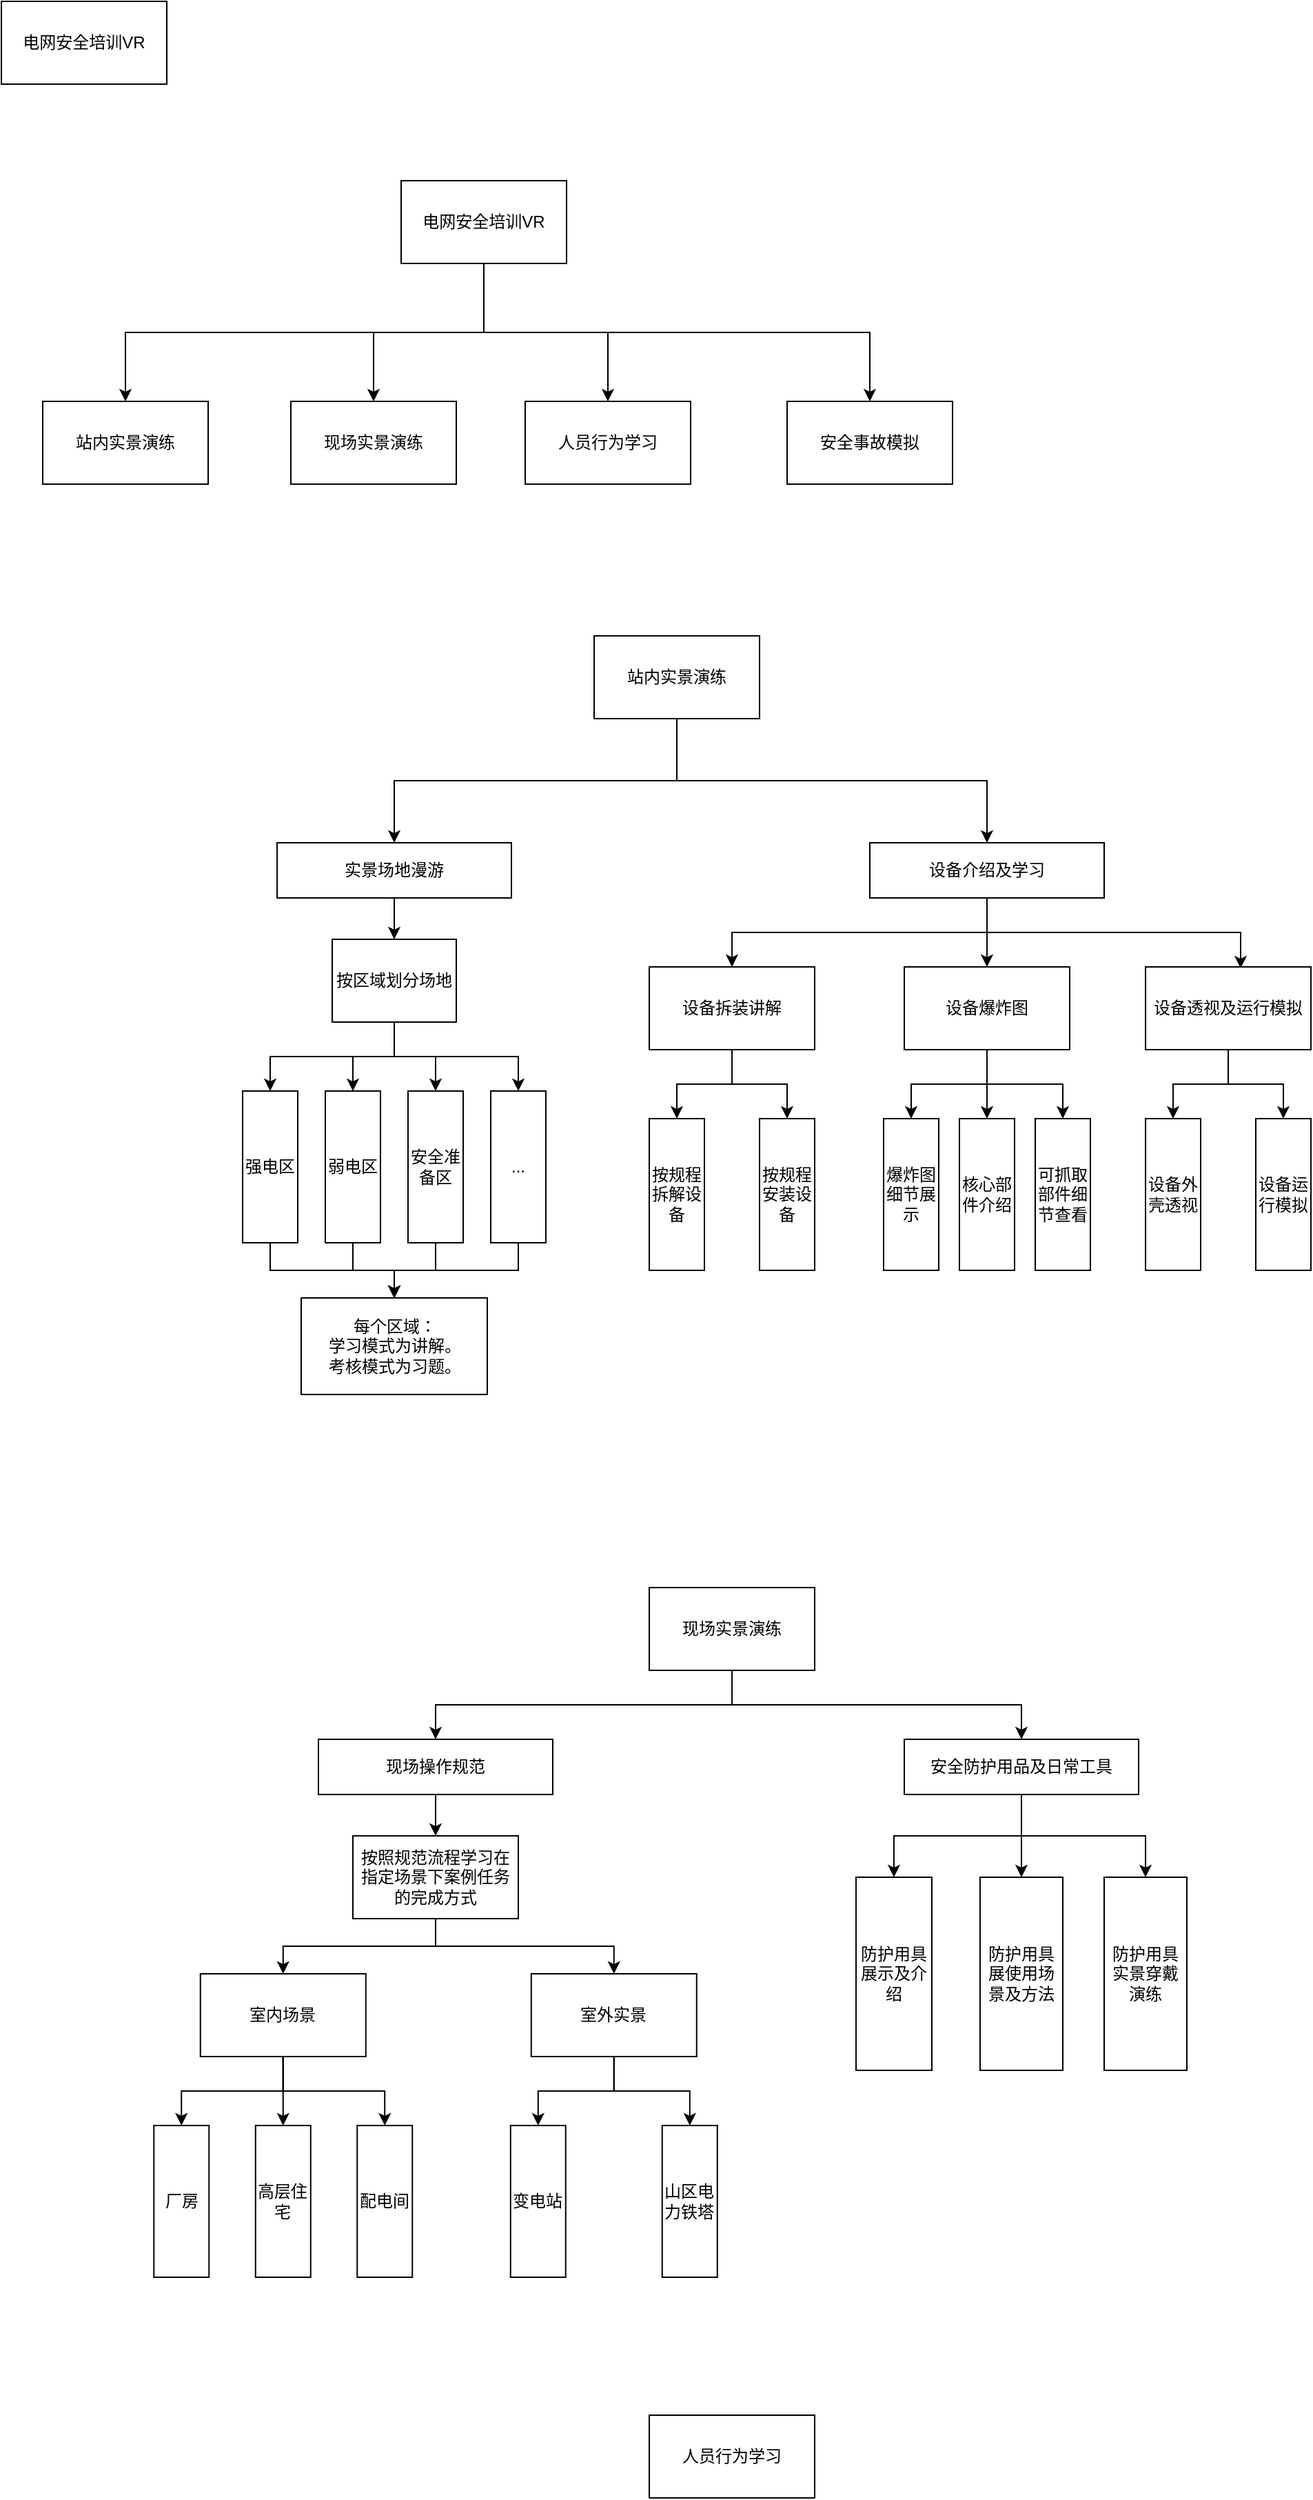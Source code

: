<mxfile version="13.0.9" type="github">
  <diagram id="86CyNWyPQC0UojKd5ZI3" name="Page-1">
    <mxGraphModel dx="1422" dy="761" grid="1" gridSize="10" guides="1" tooltips="1" connect="1" arrows="1" fold="1" page="1" pageScale="1" pageWidth="1500" pageHeight="3000" math="0" shadow="0">
      <root>
        <mxCell id="0" />
        <mxCell id="1" parent="0" />
        <mxCell id="DtHLHoiFknx3RHCEOVzX-1" value="电网安全培训VR" style="rounded=0;whiteSpace=wrap;html=1;" parent="1" vertex="1">
          <mxGeometry x="20" y="20" width="120" height="60" as="geometry" />
        </mxCell>
        <mxCell id="DtHLHoiFknx3RHCEOVzX-8" style="edgeStyle=orthogonalEdgeStyle;rounded=0;orthogonalLoop=1;jettySize=auto;html=1;exitX=0.5;exitY=1;exitDx=0;exitDy=0;entryX=0.5;entryY=0;entryDx=0;entryDy=0;" parent="1" source="DtHLHoiFknx3RHCEOVzX-2" target="DtHLHoiFknx3RHCEOVzX-3" edge="1">
          <mxGeometry relative="1" as="geometry" />
        </mxCell>
        <mxCell id="DtHLHoiFknx3RHCEOVzX-9" style="edgeStyle=orthogonalEdgeStyle;rounded=0;orthogonalLoop=1;jettySize=auto;html=1;exitX=0.5;exitY=1;exitDx=0;exitDy=0;" parent="1" source="DtHLHoiFknx3RHCEOVzX-2" target="DtHLHoiFknx3RHCEOVzX-4" edge="1">
          <mxGeometry relative="1" as="geometry" />
        </mxCell>
        <mxCell id="DtHLHoiFknx3RHCEOVzX-10" style="edgeStyle=orthogonalEdgeStyle;rounded=0;orthogonalLoop=1;jettySize=auto;html=1;exitX=0.5;exitY=1;exitDx=0;exitDy=0;entryX=0.5;entryY=0;entryDx=0;entryDy=0;" parent="1" source="DtHLHoiFknx3RHCEOVzX-2" target="DtHLHoiFknx3RHCEOVzX-5" edge="1">
          <mxGeometry relative="1" as="geometry" />
        </mxCell>
        <mxCell id="DtHLHoiFknx3RHCEOVzX-11" style="edgeStyle=orthogonalEdgeStyle;rounded=0;orthogonalLoop=1;jettySize=auto;html=1;exitX=0.5;exitY=1;exitDx=0;exitDy=0;" parent="1" source="DtHLHoiFknx3RHCEOVzX-2" target="DtHLHoiFknx3RHCEOVzX-6" edge="1">
          <mxGeometry relative="1" as="geometry" />
        </mxCell>
        <mxCell id="DtHLHoiFknx3RHCEOVzX-2" value="电网安全培训VR" style="rounded=0;whiteSpace=wrap;html=1;" parent="1" vertex="1">
          <mxGeometry x="310" y="150" width="120" height="60" as="geometry" />
        </mxCell>
        <mxCell id="DtHLHoiFknx3RHCEOVzX-3" value="站内实景演练" style="rounded=0;whiteSpace=wrap;html=1;" parent="1" vertex="1">
          <mxGeometry x="50" y="310" width="120" height="60" as="geometry" />
        </mxCell>
        <mxCell id="DtHLHoiFknx3RHCEOVzX-4" value="现场实景演练" style="rounded=0;whiteSpace=wrap;html=1;" parent="1" vertex="1">
          <mxGeometry x="230" y="310" width="120" height="60" as="geometry" />
        </mxCell>
        <mxCell id="DtHLHoiFknx3RHCEOVzX-5" value="人员行为学习" style="rounded=0;whiteSpace=wrap;html=1;" parent="1" vertex="1">
          <mxGeometry x="400" y="310" width="120" height="60" as="geometry" />
        </mxCell>
        <mxCell id="DtHLHoiFknx3RHCEOVzX-6" value="安全事故模拟" style="rounded=0;whiteSpace=wrap;html=1;" parent="1" vertex="1">
          <mxGeometry x="590" y="310" width="120" height="60" as="geometry" />
        </mxCell>
        <mxCell id="C6fWhCqGlJqo4vq4Sm0M-2" style="edgeStyle=orthogonalEdgeStyle;rounded=0;orthogonalLoop=1;jettySize=auto;html=1;exitX=0.5;exitY=1;exitDx=0;exitDy=0;entryX=0.5;entryY=0;entryDx=0;entryDy=0;" parent="1" source="DtHLHoiFknx3RHCEOVzX-7" target="C6fWhCqGlJqo4vq4Sm0M-1" edge="1">
          <mxGeometry relative="1" as="geometry" />
        </mxCell>
        <mxCell id="DtHLHoiFknx3RHCEOVzX-7" value="&lt;font style=&quot;font-size: 12px&quot;&gt;实景场地漫游&lt;/font&gt;" style="rounded=0;whiteSpace=wrap;html=1;" parent="1" vertex="1">
          <mxGeometry x="220" y="630" width="170" height="40" as="geometry" />
        </mxCell>
        <mxCell id="ZwAd7_-GpfGee-D3uIRp-5" style="edgeStyle=orthogonalEdgeStyle;rounded=0;orthogonalLoop=1;jettySize=auto;html=1;exitX=0.5;exitY=1;exitDx=0;exitDy=0;entryX=0.5;entryY=0;entryDx=0;entryDy=0;" parent="1" source="DtHLHoiFknx3RHCEOVzX-12" target="DtHLHoiFknx3RHCEOVzX-21" edge="1">
          <mxGeometry relative="1" as="geometry" />
        </mxCell>
        <mxCell id="ZwAd7_-GpfGee-D3uIRp-6" style="edgeStyle=orthogonalEdgeStyle;rounded=0;orthogonalLoop=1;jettySize=auto;html=1;exitX=0.5;exitY=1;exitDx=0;exitDy=0;entryX=0.5;entryY=0;entryDx=0;entryDy=0;" parent="1" source="DtHLHoiFknx3RHCEOVzX-12" target="DtHLHoiFknx3RHCEOVzX-7" edge="1">
          <mxGeometry relative="1" as="geometry" />
        </mxCell>
        <mxCell id="DtHLHoiFknx3RHCEOVzX-12" value="站内实景演练" style="rounded=0;whiteSpace=wrap;html=1;" parent="1" vertex="1">
          <mxGeometry x="450" y="480" width="120" height="60" as="geometry" />
        </mxCell>
        <mxCell id="vh8VERm719rduAOHgRj4-11" style="edgeStyle=orthogonalEdgeStyle;rounded=0;orthogonalLoop=1;jettySize=auto;html=1;exitX=0.5;exitY=1;exitDx=0;exitDy=0;" edge="1" parent="1" source="DtHLHoiFknx3RHCEOVzX-21" target="vh8VERm719rduAOHgRj4-2">
          <mxGeometry relative="1" as="geometry" />
        </mxCell>
        <mxCell id="vh8VERm719rduAOHgRj4-12" style="edgeStyle=orthogonalEdgeStyle;rounded=0;orthogonalLoop=1;jettySize=auto;html=1;exitX=0.5;exitY=1;exitDx=0;exitDy=0;entryX=0.5;entryY=0;entryDx=0;entryDy=0;" edge="1" parent="1" source="DtHLHoiFknx3RHCEOVzX-21" target="vh8VERm719rduAOHgRj4-1">
          <mxGeometry relative="1" as="geometry" />
        </mxCell>
        <mxCell id="vh8VERm719rduAOHgRj4-13" style="edgeStyle=orthogonalEdgeStyle;rounded=0;orthogonalLoop=1;jettySize=auto;html=1;exitX=0.5;exitY=1;exitDx=0;exitDy=0;entryX=0.575;entryY=0.017;entryDx=0;entryDy=0;entryPerimeter=0;" edge="1" parent="1" source="DtHLHoiFknx3RHCEOVzX-21" target="vh8VERm719rduAOHgRj4-3">
          <mxGeometry relative="1" as="geometry" />
        </mxCell>
        <mxCell id="DtHLHoiFknx3RHCEOVzX-21" value="&lt;font style=&quot;font-size: 12px&quot;&gt;设备介绍及学习&lt;/font&gt;" style="rounded=0;whiteSpace=wrap;html=1;" parent="1" vertex="1">
          <mxGeometry x="650" y="630" width="170" height="40" as="geometry" />
        </mxCell>
        <mxCell id="vh8VERm719rduAOHgRj4-48" style="edgeStyle=orthogonalEdgeStyle;rounded=0;orthogonalLoop=1;jettySize=auto;html=1;exitX=0.5;exitY=1;exitDx=0;exitDy=0;entryX=0.5;entryY=0;entryDx=0;entryDy=0;" edge="1" parent="1" source="DtHLHoiFknx3RHCEOVzX-29" target="vh8VERm719rduAOHgRj4-28">
          <mxGeometry relative="1" as="geometry" />
        </mxCell>
        <mxCell id="DtHLHoiFknx3RHCEOVzX-29" value="&lt;font style=&quot;font-size: 12px&quot;&gt;现场操作规范&lt;/font&gt;" style="rounded=0;whiteSpace=wrap;html=1;" parent="1" vertex="1">
          <mxGeometry x="250" y="1280" width="170" height="40" as="geometry" />
        </mxCell>
        <mxCell id="vh8VERm719rduAOHgRj4-44" style="edgeStyle=orthogonalEdgeStyle;rounded=0;orthogonalLoop=1;jettySize=auto;html=1;exitX=0.5;exitY=1;exitDx=0;exitDy=0;entryX=0.5;entryY=0;entryDx=0;entryDy=0;" edge="1" parent="1" source="DtHLHoiFknx3RHCEOVzX-32" target="DtHLHoiFknx3RHCEOVzX-37">
          <mxGeometry relative="1" as="geometry" />
        </mxCell>
        <mxCell id="vh8VERm719rduAOHgRj4-46" style="edgeStyle=orthogonalEdgeStyle;rounded=0;orthogonalLoop=1;jettySize=auto;html=1;exitX=0.5;exitY=1;exitDx=0;exitDy=0;" edge="1" parent="1" source="DtHLHoiFknx3RHCEOVzX-32" target="DtHLHoiFknx3RHCEOVzX-29">
          <mxGeometry relative="1" as="geometry" />
        </mxCell>
        <mxCell id="DtHLHoiFknx3RHCEOVzX-32" value="现场实景演练" style="rounded=0;whiteSpace=wrap;html=1;" parent="1" vertex="1">
          <mxGeometry x="490" y="1170" width="120" height="60" as="geometry" />
        </mxCell>
        <mxCell id="vh8VERm719rduAOHgRj4-40" style="edgeStyle=orthogonalEdgeStyle;rounded=0;orthogonalLoop=1;jettySize=auto;html=1;exitX=0.5;exitY=1;exitDx=0;exitDy=0;entryX=0.5;entryY=0;entryDx=0;entryDy=0;" edge="1" parent="1" source="DtHLHoiFknx3RHCEOVzX-37" target="vh8VERm719rduAOHgRj4-37">
          <mxGeometry relative="1" as="geometry" />
        </mxCell>
        <mxCell id="vh8VERm719rduAOHgRj4-41" style="edgeStyle=orthogonalEdgeStyle;rounded=0;orthogonalLoop=1;jettySize=auto;html=1;exitX=0.5;exitY=1;exitDx=0;exitDy=0;entryX=0.5;entryY=0;entryDx=0;entryDy=0;" edge="1" parent="1" source="DtHLHoiFknx3RHCEOVzX-37" target="vh8VERm719rduAOHgRj4-38">
          <mxGeometry relative="1" as="geometry" />
        </mxCell>
        <mxCell id="vh8VERm719rduAOHgRj4-42" style="edgeStyle=orthogonalEdgeStyle;rounded=0;orthogonalLoop=1;jettySize=auto;html=1;exitX=0.5;exitY=1;exitDx=0;exitDy=0;entryX=0.5;entryY=0;entryDx=0;entryDy=0;" edge="1" parent="1" source="DtHLHoiFknx3RHCEOVzX-37" target="vh8VERm719rduAOHgRj4-39">
          <mxGeometry relative="1" as="geometry" />
        </mxCell>
        <mxCell id="DtHLHoiFknx3RHCEOVzX-37" value="&lt;font face=&quot;宋体&quot;&gt;安全防护用品及日常工具&lt;/font&gt;" style="rounded=0;whiteSpace=wrap;html=1;" parent="1" vertex="1">
          <mxGeometry x="675" y="1280" width="170" height="40" as="geometry" />
        </mxCell>
        <mxCell id="C6fWhCqGlJqo4vq4Sm0M-8" style="edgeStyle=orthogonalEdgeStyle;rounded=0;orthogonalLoop=1;jettySize=auto;html=1;exitX=0.5;exitY=1;exitDx=0;exitDy=0;entryX=0.5;entryY=0;entryDx=0;entryDy=0;" parent="1" source="C6fWhCqGlJqo4vq4Sm0M-1" target="C6fWhCqGlJqo4vq4Sm0M-4" edge="1">
          <mxGeometry relative="1" as="geometry" />
        </mxCell>
        <mxCell id="C6fWhCqGlJqo4vq4Sm0M-9" style="edgeStyle=orthogonalEdgeStyle;rounded=0;orthogonalLoop=1;jettySize=auto;html=1;exitX=0.5;exitY=1;exitDx=0;exitDy=0;entryX=0.5;entryY=0;entryDx=0;entryDy=0;" parent="1" source="C6fWhCqGlJqo4vq4Sm0M-1" target="C6fWhCqGlJqo4vq4Sm0M-5" edge="1">
          <mxGeometry relative="1" as="geometry" />
        </mxCell>
        <mxCell id="C6fWhCqGlJqo4vq4Sm0M-10" style="edgeStyle=orthogonalEdgeStyle;rounded=0;orthogonalLoop=1;jettySize=auto;html=1;exitX=0.5;exitY=1;exitDx=0;exitDy=0;entryX=0.5;entryY=0;entryDx=0;entryDy=0;" parent="1" source="C6fWhCqGlJqo4vq4Sm0M-1" target="C6fWhCqGlJqo4vq4Sm0M-3" edge="1">
          <mxGeometry relative="1" as="geometry" />
        </mxCell>
        <mxCell id="C6fWhCqGlJqo4vq4Sm0M-11" style="edgeStyle=orthogonalEdgeStyle;rounded=0;orthogonalLoop=1;jettySize=auto;html=1;exitX=0.5;exitY=1;exitDx=0;exitDy=0;entryX=0.5;entryY=0;entryDx=0;entryDy=0;" parent="1" source="C6fWhCqGlJqo4vq4Sm0M-1" target="C6fWhCqGlJqo4vq4Sm0M-6" edge="1">
          <mxGeometry relative="1" as="geometry" />
        </mxCell>
        <mxCell id="C6fWhCqGlJqo4vq4Sm0M-1" value="按区域划分场地" style="rounded=0;whiteSpace=wrap;html=1;" parent="1" vertex="1">
          <mxGeometry x="260" y="700" width="90" height="60" as="geometry" />
        </mxCell>
        <mxCell id="C6fWhCqGlJqo4vq4Sm0M-18" style="edgeStyle=orthogonalEdgeStyle;rounded=0;orthogonalLoop=1;jettySize=auto;html=1;exitX=0.5;exitY=1;exitDx=0;exitDy=0;entryX=0.5;entryY=0;entryDx=0;entryDy=0;" parent="1" source="C6fWhCqGlJqo4vq4Sm0M-3" target="C6fWhCqGlJqo4vq4Sm0M-12" edge="1">
          <mxGeometry relative="1" as="geometry" />
        </mxCell>
        <mxCell id="C6fWhCqGlJqo4vq4Sm0M-3" value="安全准备区" style="rounded=0;whiteSpace=wrap;html=1;" parent="1" vertex="1">
          <mxGeometry x="315" y="810" width="40" height="110" as="geometry" />
        </mxCell>
        <mxCell id="C6fWhCqGlJqo4vq4Sm0M-16" style="edgeStyle=orthogonalEdgeStyle;rounded=0;orthogonalLoop=1;jettySize=auto;html=1;exitX=0.5;exitY=1;exitDx=0;exitDy=0;" parent="1" source="C6fWhCqGlJqo4vq4Sm0M-4" target="C6fWhCqGlJqo4vq4Sm0M-12" edge="1">
          <mxGeometry relative="1" as="geometry" />
        </mxCell>
        <mxCell id="C6fWhCqGlJqo4vq4Sm0M-4" value="强电区" style="rounded=0;whiteSpace=wrap;html=1;" parent="1" vertex="1">
          <mxGeometry x="195" y="810" width="40" height="110" as="geometry" />
        </mxCell>
        <mxCell id="C6fWhCqGlJqo4vq4Sm0M-17" style="edgeStyle=orthogonalEdgeStyle;rounded=0;orthogonalLoop=1;jettySize=auto;html=1;exitX=0.5;exitY=1;exitDx=0;exitDy=0;entryX=0.5;entryY=0;entryDx=0;entryDy=0;" parent="1" source="C6fWhCqGlJqo4vq4Sm0M-5" target="C6fWhCqGlJqo4vq4Sm0M-12" edge="1">
          <mxGeometry relative="1" as="geometry" />
        </mxCell>
        <mxCell id="C6fWhCqGlJqo4vq4Sm0M-5" value="弱电区" style="rounded=0;whiteSpace=wrap;html=1;" parent="1" vertex="1">
          <mxGeometry x="255" y="810" width="40" height="110" as="geometry" />
        </mxCell>
        <mxCell id="C6fWhCqGlJqo4vq4Sm0M-19" style="edgeStyle=orthogonalEdgeStyle;rounded=0;orthogonalLoop=1;jettySize=auto;html=1;exitX=0.5;exitY=1;exitDx=0;exitDy=0;entryX=0.5;entryY=0;entryDx=0;entryDy=0;" parent="1" source="C6fWhCqGlJqo4vq4Sm0M-6" target="C6fWhCqGlJqo4vq4Sm0M-12" edge="1">
          <mxGeometry relative="1" as="geometry" />
        </mxCell>
        <mxCell id="C6fWhCqGlJqo4vq4Sm0M-6" value="..." style="rounded=0;whiteSpace=wrap;html=1;" parent="1" vertex="1">
          <mxGeometry x="375" y="810" width="40" height="110" as="geometry" />
        </mxCell>
        <mxCell id="C6fWhCqGlJqo4vq4Sm0M-12" value="每个区域：&lt;br&gt;学习模式为讲解。&lt;br&gt;考核模式为习题。" style="rounded=0;whiteSpace=wrap;html=1;" parent="1" vertex="1">
          <mxGeometry x="237.5" y="960" width="135" height="70" as="geometry" />
        </mxCell>
        <mxCell id="vh8VERm719rduAOHgRj4-16" style="edgeStyle=orthogonalEdgeStyle;rounded=0;orthogonalLoop=1;jettySize=auto;html=1;exitX=0.5;exitY=1;exitDx=0;exitDy=0;entryX=0.5;entryY=0;entryDx=0;entryDy=0;" edge="1" parent="1" source="vh8VERm719rduAOHgRj4-1" target="vh8VERm719rduAOHgRj4-4">
          <mxGeometry relative="1" as="geometry" />
        </mxCell>
        <mxCell id="vh8VERm719rduAOHgRj4-17" style="edgeStyle=orthogonalEdgeStyle;rounded=0;orthogonalLoop=1;jettySize=auto;html=1;exitX=0.5;exitY=1;exitDx=0;exitDy=0;entryX=0.5;entryY=0;entryDx=0;entryDy=0;" edge="1" parent="1" source="vh8VERm719rduAOHgRj4-1" target="vh8VERm719rduAOHgRj4-5">
          <mxGeometry relative="1" as="geometry" />
        </mxCell>
        <mxCell id="vh8VERm719rduAOHgRj4-18" style="edgeStyle=orthogonalEdgeStyle;rounded=0;orthogonalLoop=1;jettySize=auto;html=1;exitX=0.5;exitY=1;exitDx=0;exitDy=0;entryX=0.5;entryY=0;entryDx=0;entryDy=0;" edge="1" parent="1" source="vh8VERm719rduAOHgRj4-1" target="vh8VERm719rduAOHgRj4-6">
          <mxGeometry relative="1" as="geometry" />
        </mxCell>
        <mxCell id="vh8VERm719rduAOHgRj4-1" value="设备爆炸图" style="rounded=0;whiteSpace=wrap;html=1;" vertex="1" parent="1">
          <mxGeometry x="675" y="720" width="120" height="60" as="geometry" />
        </mxCell>
        <mxCell id="vh8VERm719rduAOHgRj4-14" style="edgeStyle=orthogonalEdgeStyle;rounded=0;orthogonalLoop=1;jettySize=auto;html=1;exitX=0.5;exitY=1;exitDx=0;exitDy=0;entryX=0.5;entryY=0;entryDx=0;entryDy=0;" edge="1" parent="1" source="vh8VERm719rduAOHgRj4-2" target="vh8VERm719rduAOHgRj4-7">
          <mxGeometry relative="1" as="geometry" />
        </mxCell>
        <mxCell id="vh8VERm719rduAOHgRj4-15" style="edgeStyle=orthogonalEdgeStyle;rounded=0;orthogonalLoop=1;jettySize=auto;html=1;exitX=0.5;exitY=1;exitDx=0;exitDy=0;entryX=0.5;entryY=0;entryDx=0;entryDy=0;" edge="1" parent="1" source="vh8VERm719rduAOHgRj4-2" target="vh8VERm719rduAOHgRj4-8">
          <mxGeometry relative="1" as="geometry" />
        </mxCell>
        <mxCell id="vh8VERm719rduAOHgRj4-2" value="设备拆装讲解" style="rounded=0;whiteSpace=wrap;html=1;" vertex="1" parent="1">
          <mxGeometry x="490" y="720" width="120" height="60" as="geometry" />
        </mxCell>
        <mxCell id="vh8VERm719rduAOHgRj4-19" style="edgeStyle=orthogonalEdgeStyle;rounded=0;orthogonalLoop=1;jettySize=auto;html=1;exitX=0.5;exitY=1;exitDx=0;exitDy=0;entryX=0.5;entryY=0;entryDx=0;entryDy=0;" edge="1" parent="1" source="vh8VERm719rduAOHgRj4-3" target="vh8VERm719rduAOHgRj4-9">
          <mxGeometry relative="1" as="geometry" />
        </mxCell>
        <mxCell id="vh8VERm719rduAOHgRj4-20" style="edgeStyle=orthogonalEdgeStyle;rounded=0;orthogonalLoop=1;jettySize=auto;html=1;exitX=0.5;exitY=1;exitDx=0;exitDy=0;entryX=0.5;entryY=0;entryDx=0;entryDy=0;" edge="1" parent="1" source="vh8VERm719rduAOHgRj4-3" target="vh8VERm719rduAOHgRj4-10">
          <mxGeometry relative="1" as="geometry" />
        </mxCell>
        <mxCell id="vh8VERm719rduAOHgRj4-3" value="设备透视及运行模拟" style="rounded=0;whiteSpace=wrap;html=1;" vertex="1" parent="1">
          <mxGeometry x="850" y="720" width="120" height="60" as="geometry" />
        </mxCell>
        <mxCell id="vh8VERm719rduAOHgRj4-4" value="爆炸图细节展示" style="rounded=0;whiteSpace=wrap;html=1;" vertex="1" parent="1">
          <mxGeometry x="660" y="830" width="40" height="110" as="geometry" />
        </mxCell>
        <mxCell id="vh8VERm719rduAOHgRj4-5" value="核心部件介绍" style="rounded=0;whiteSpace=wrap;html=1;" vertex="1" parent="1">
          <mxGeometry x="715" y="830" width="40" height="110" as="geometry" />
        </mxCell>
        <mxCell id="vh8VERm719rduAOHgRj4-6" value="可抓取部件细节查看" style="rounded=0;whiteSpace=wrap;html=1;" vertex="1" parent="1">
          <mxGeometry x="770" y="830" width="40" height="110" as="geometry" />
        </mxCell>
        <mxCell id="vh8VERm719rduAOHgRj4-7" value="按规程拆解设备" style="rounded=0;whiteSpace=wrap;html=1;" vertex="1" parent="1">
          <mxGeometry x="490" y="830" width="40" height="110" as="geometry" />
        </mxCell>
        <mxCell id="vh8VERm719rduAOHgRj4-8" value="按规程安装设备" style="rounded=0;whiteSpace=wrap;html=1;" vertex="1" parent="1">
          <mxGeometry x="570" y="830" width="40" height="110" as="geometry" />
        </mxCell>
        <mxCell id="vh8VERm719rduAOHgRj4-9" value="设备外壳透视" style="rounded=0;whiteSpace=wrap;html=1;" vertex="1" parent="1">
          <mxGeometry x="850" y="830" width="40" height="110" as="geometry" />
        </mxCell>
        <mxCell id="vh8VERm719rduAOHgRj4-10" value="设备运行模拟" style="rounded=0;whiteSpace=wrap;html=1;" vertex="1" parent="1">
          <mxGeometry x="930" y="830" width="40" height="110" as="geometry" />
        </mxCell>
        <mxCell id="vh8VERm719rduAOHgRj4-32" style="edgeStyle=orthogonalEdgeStyle;rounded=0;orthogonalLoop=1;jettySize=auto;html=1;exitX=0.5;exitY=1;exitDx=0;exitDy=0;entryX=0.5;entryY=0;entryDx=0;entryDy=0;" edge="1" parent="1" source="vh8VERm719rduAOHgRj4-21" target="vh8VERm719rduAOHgRj4-25">
          <mxGeometry relative="1" as="geometry" />
        </mxCell>
        <mxCell id="vh8VERm719rduAOHgRj4-33" style="edgeStyle=orthogonalEdgeStyle;rounded=0;orthogonalLoop=1;jettySize=auto;html=1;exitX=0.5;exitY=1;exitDx=0;exitDy=0;entryX=0.5;entryY=0;entryDx=0;entryDy=0;" edge="1" parent="1" source="vh8VERm719rduAOHgRj4-21" target="vh8VERm719rduAOHgRj4-26">
          <mxGeometry relative="1" as="geometry" />
        </mxCell>
        <mxCell id="vh8VERm719rduAOHgRj4-34" style="edgeStyle=orthogonalEdgeStyle;rounded=0;orthogonalLoop=1;jettySize=auto;html=1;exitX=0.5;exitY=1;exitDx=0;exitDy=0;entryX=0.5;entryY=0;entryDx=0;entryDy=0;" edge="1" parent="1" source="vh8VERm719rduAOHgRj4-21" target="vh8VERm719rduAOHgRj4-27">
          <mxGeometry relative="1" as="geometry" />
        </mxCell>
        <mxCell id="vh8VERm719rduAOHgRj4-21" value="室内场景" style="rounded=0;whiteSpace=wrap;html=1;" vertex="1" parent="1">
          <mxGeometry x="164.38" y="1450" width="120" height="60" as="geometry" />
        </mxCell>
        <mxCell id="vh8VERm719rduAOHgRj4-35" style="edgeStyle=orthogonalEdgeStyle;rounded=0;orthogonalLoop=1;jettySize=auto;html=1;exitX=0.5;exitY=1;exitDx=0;exitDy=0;entryX=0.5;entryY=0;entryDx=0;entryDy=0;" edge="1" parent="1" source="vh8VERm719rduAOHgRj4-22" target="vh8VERm719rduAOHgRj4-23">
          <mxGeometry relative="1" as="geometry" />
        </mxCell>
        <mxCell id="vh8VERm719rduAOHgRj4-36" style="edgeStyle=orthogonalEdgeStyle;rounded=0;orthogonalLoop=1;jettySize=auto;html=1;exitX=0.5;exitY=1;exitDx=0;exitDy=0;" edge="1" parent="1" source="vh8VERm719rduAOHgRj4-22" target="vh8VERm719rduAOHgRj4-24">
          <mxGeometry relative="1" as="geometry" />
        </mxCell>
        <mxCell id="vh8VERm719rduAOHgRj4-22" value="室外实景" style="rounded=0;whiteSpace=wrap;html=1;" vertex="1" parent="1">
          <mxGeometry x="404.38" y="1450" width="120" height="60" as="geometry" />
        </mxCell>
        <mxCell id="vh8VERm719rduAOHgRj4-23" value="变电站" style="rounded=0;whiteSpace=wrap;html=1;" vertex="1" parent="1">
          <mxGeometry x="389.38" y="1560" width="40" height="110" as="geometry" />
        </mxCell>
        <mxCell id="vh8VERm719rduAOHgRj4-24" value="山区电力铁塔" style="rounded=0;whiteSpace=wrap;html=1;" vertex="1" parent="1">
          <mxGeometry x="499.38" y="1560" width="40" height="110" as="geometry" />
        </mxCell>
        <mxCell id="vh8VERm719rduAOHgRj4-25" value="厂房" style="rounded=0;whiteSpace=wrap;html=1;" vertex="1" parent="1">
          <mxGeometry x="130.63" y="1560" width="40" height="110" as="geometry" />
        </mxCell>
        <mxCell id="vh8VERm719rduAOHgRj4-26" value="高层住宅" style="rounded=0;whiteSpace=wrap;html=1;" vertex="1" parent="1">
          <mxGeometry x="204.38" y="1560" width="40" height="110" as="geometry" />
        </mxCell>
        <mxCell id="vh8VERm719rduAOHgRj4-27" value="配电间" style="rounded=0;whiteSpace=wrap;html=1;" vertex="1" parent="1">
          <mxGeometry x="278.13" y="1560" width="40" height="110" as="geometry" />
        </mxCell>
        <mxCell id="vh8VERm719rduAOHgRj4-30" style="edgeStyle=orthogonalEdgeStyle;rounded=0;orthogonalLoop=1;jettySize=auto;html=1;exitX=0.5;exitY=1;exitDx=0;exitDy=0;" edge="1" parent="1" source="vh8VERm719rduAOHgRj4-28" target="vh8VERm719rduAOHgRj4-21">
          <mxGeometry relative="1" as="geometry" />
        </mxCell>
        <mxCell id="vh8VERm719rduAOHgRj4-31" style="edgeStyle=orthogonalEdgeStyle;rounded=0;orthogonalLoop=1;jettySize=auto;html=1;exitX=0.5;exitY=1;exitDx=0;exitDy=0;entryX=0.5;entryY=0;entryDx=0;entryDy=0;" edge="1" parent="1" source="vh8VERm719rduAOHgRj4-28" target="vh8VERm719rduAOHgRj4-22">
          <mxGeometry relative="1" as="geometry" />
        </mxCell>
        <mxCell id="vh8VERm719rduAOHgRj4-28" value="按照规范流程学习在指定场景下案例任务的完成方式" style="rounded=0;whiteSpace=wrap;html=1;" vertex="1" parent="1">
          <mxGeometry x="275" y="1350" width="120" height="60" as="geometry" />
        </mxCell>
        <mxCell id="vh8VERm719rduAOHgRj4-37" value="防护用具展示及介绍" style="rounded=0;whiteSpace=wrap;html=1;" vertex="1" parent="1">
          <mxGeometry x="640" y="1380" width="55" height="140" as="geometry" />
        </mxCell>
        <mxCell id="vh8VERm719rduAOHgRj4-38" value="防护用具展使用场景及方法" style="rounded=0;whiteSpace=wrap;html=1;" vertex="1" parent="1">
          <mxGeometry x="730" y="1380" width="60" height="140" as="geometry" />
        </mxCell>
        <mxCell id="vh8VERm719rduAOHgRj4-39" value="防护用具实景穿戴演练" style="rounded=0;whiteSpace=wrap;html=1;" vertex="1" parent="1">
          <mxGeometry x="820" y="1380" width="60" height="140" as="geometry" />
        </mxCell>
        <mxCell id="vh8VERm719rduAOHgRj4-49" value="人员行为学习" style="rounded=0;whiteSpace=wrap;html=1;" vertex="1" parent="1">
          <mxGeometry x="490" y="1770" width="120" height="60" as="geometry" />
        </mxCell>
      </root>
    </mxGraphModel>
  </diagram>
</mxfile>
